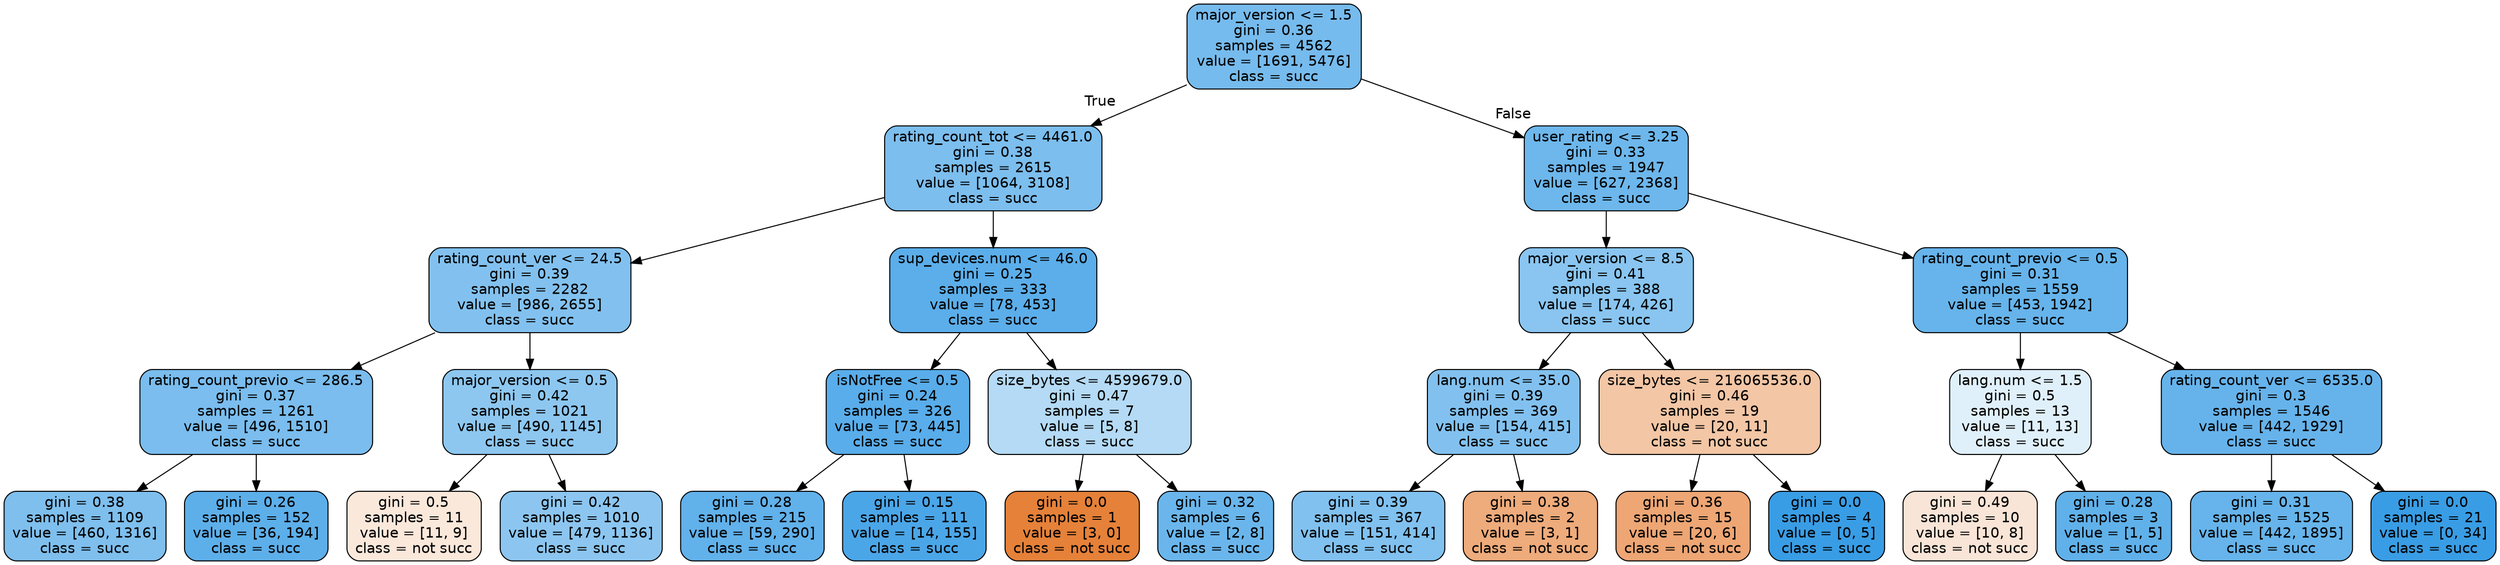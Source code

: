 digraph Tree {
node [shape=box, style="filled, rounded", color="black", fontname=helvetica] ;
edge [fontname=helvetica] ;
0 [label="major_version <= 1.5\ngini = 0.36\nsamples = 4562\nvalue = [1691, 5476]\nclass = succ", fillcolor="#399de5b0"] ;
1 [label="rating_count_tot <= 4461.0\ngini = 0.38\nsamples = 2615\nvalue = [1064, 3108]\nclass = succ", fillcolor="#399de5a8"] ;
0 -> 1 [labeldistance=2.5, labelangle=45, headlabel="True"] ;
2 [label="rating_count_ver <= 24.5\ngini = 0.39\nsamples = 2282\nvalue = [986, 2655]\nclass = succ", fillcolor="#399de5a0"] ;
1 -> 2 ;
3 [label="rating_count_previo <= 286.5\ngini = 0.37\nsamples = 1261\nvalue = [496, 1510]\nclass = succ", fillcolor="#399de5ab"] ;
2 -> 3 ;
4 [label="gini = 0.38\nsamples = 1109\nvalue = [460, 1316]\nclass = succ", fillcolor="#399de5a6"] ;
3 -> 4 ;
5 [label="gini = 0.26\nsamples = 152\nvalue = [36, 194]\nclass = succ", fillcolor="#399de5d0"] ;
3 -> 5 ;
6 [label="major_version <= 0.5\ngini = 0.42\nsamples = 1021\nvalue = [490, 1145]\nclass = succ", fillcolor="#399de592"] ;
2 -> 6 ;
7 [label="gini = 0.5\nsamples = 11\nvalue = [11, 9]\nclass = not succ", fillcolor="#e581392e"] ;
6 -> 7 ;
8 [label="gini = 0.42\nsamples = 1010\nvalue = [479, 1136]\nclass = succ", fillcolor="#399de593"] ;
6 -> 8 ;
9 [label="sup_devices.num <= 46.0\ngini = 0.25\nsamples = 333\nvalue = [78, 453]\nclass = succ", fillcolor="#399de5d3"] ;
1 -> 9 ;
10 [label="isNotFree <= 0.5\ngini = 0.24\nsamples = 326\nvalue = [73, 445]\nclass = succ", fillcolor="#399de5d5"] ;
9 -> 10 ;
11 [label="gini = 0.28\nsamples = 215\nvalue = [59, 290]\nclass = succ", fillcolor="#399de5cb"] ;
10 -> 11 ;
12 [label="gini = 0.15\nsamples = 111\nvalue = [14, 155]\nclass = succ", fillcolor="#399de5e8"] ;
10 -> 12 ;
13 [label="size_bytes <= 4599679.0\ngini = 0.47\nsamples = 7\nvalue = [5, 8]\nclass = succ", fillcolor="#399de560"] ;
9 -> 13 ;
14 [label="gini = 0.0\nsamples = 1\nvalue = [3, 0]\nclass = not succ", fillcolor="#e58139ff"] ;
13 -> 14 ;
15 [label="gini = 0.32\nsamples = 6\nvalue = [2, 8]\nclass = succ", fillcolor="#399de5bf"] ;
13 -> 15 ;
16 [label="user_rating <= 3.25\ngini = 0.33\nsamples = 1947\nvalue = [627, 2368]\nclass = succ", fillcolor="#399de5bb"] ;
0 -> 16 [labeldistance=2.5, labelangle=-45, headlabel="False"] ;
17 [label="major_version <= 8.5\ngini = 0.41\nsamples = 388\nvalue = [174, 426]\nclass = succ", fillcolor="#399de597"] ;
16 -> 17 ;
18 [label="lang.num <= 35.0\ngini = 0.39\nsamples = 369\nvalue = [154, 415]\nclass = succ", fillcolor="#399de5a0"] ;
17 -> 18 ;
19 [label="gini = 0.39\nsamples = 367\nvalue = [151, 414]\nclass = succ", fillcolor="#399de5a2"] ;
18 -> 19 ;
20 [label="gini = 0.38\nsamples = 2\nvalue = [3, 1]\nclass = not succ", fillcolor="#e58139aa"] ;
18 -> 20 ;
21 [label="size_bytes <= 216065536.0\ngini = 0.46\nsamples = 19\nvalue = [20, 11]\nclass = not succ", fillcolor="#e5813973"] ;
17 -> 21 ;
22 [label="gini = 0.36\nsamples = 15\nvalue = [20, 6]\nclass = not succ", fillcolor="#e58139b3"] ;
21 -> 22 ;
23 [label="gini = 0.0\nsamples = 4\nvalue = [0, 5]\nclass = succ", fillcolor="#399de5ff"] ;
21 -> 23 ;
24 [label="rating_count_previo <= 0.5\ngini = 0.31\nsamples = 1559\nvalue = [453, 1942]\nclass = succ", fillcolor="#399de5c4"] ;
16 -> 24 ;
25 [label="lang.num <= 1.5\ngini = 0.5\nsamples = 13\nvalue = [11, 13]\nclass = succ", fillcolor="#399de527"] ;
24 -> 25 ;
26 [label="gini = 0.49\nsamples = 10\nvalue = [10, 8]\nclass = not succ", fillcolor="#e5813933"] ;
25 -> 26 ;
27 [label="gini = 0.28\nsamples = 3\nvalue = [1, 5]\nclass = succ", fillcolor="#399de5cc"] ;
25 -> 27 ;
28 [label="rating_count_ver <= 6535.0\ngini = 0.3\nsamples = 1546\nvalue = [442, 1929]\nclass = succ", fillcolor="#399de5c5"] ;
24 -> 28 ;
29 [label="gini = 0.31\nsamples = 1525\nvalue = [442, 1895]\nclass = succ", fillcolor="#399de5c4"] ;
28 -> 29 ;
30 [label="gini = 0.0\nsamples = 21\nvalue = [0, 34]\nclass = succ", fillcolor="#399de5ff"] ;
28 -> 30 ;
}